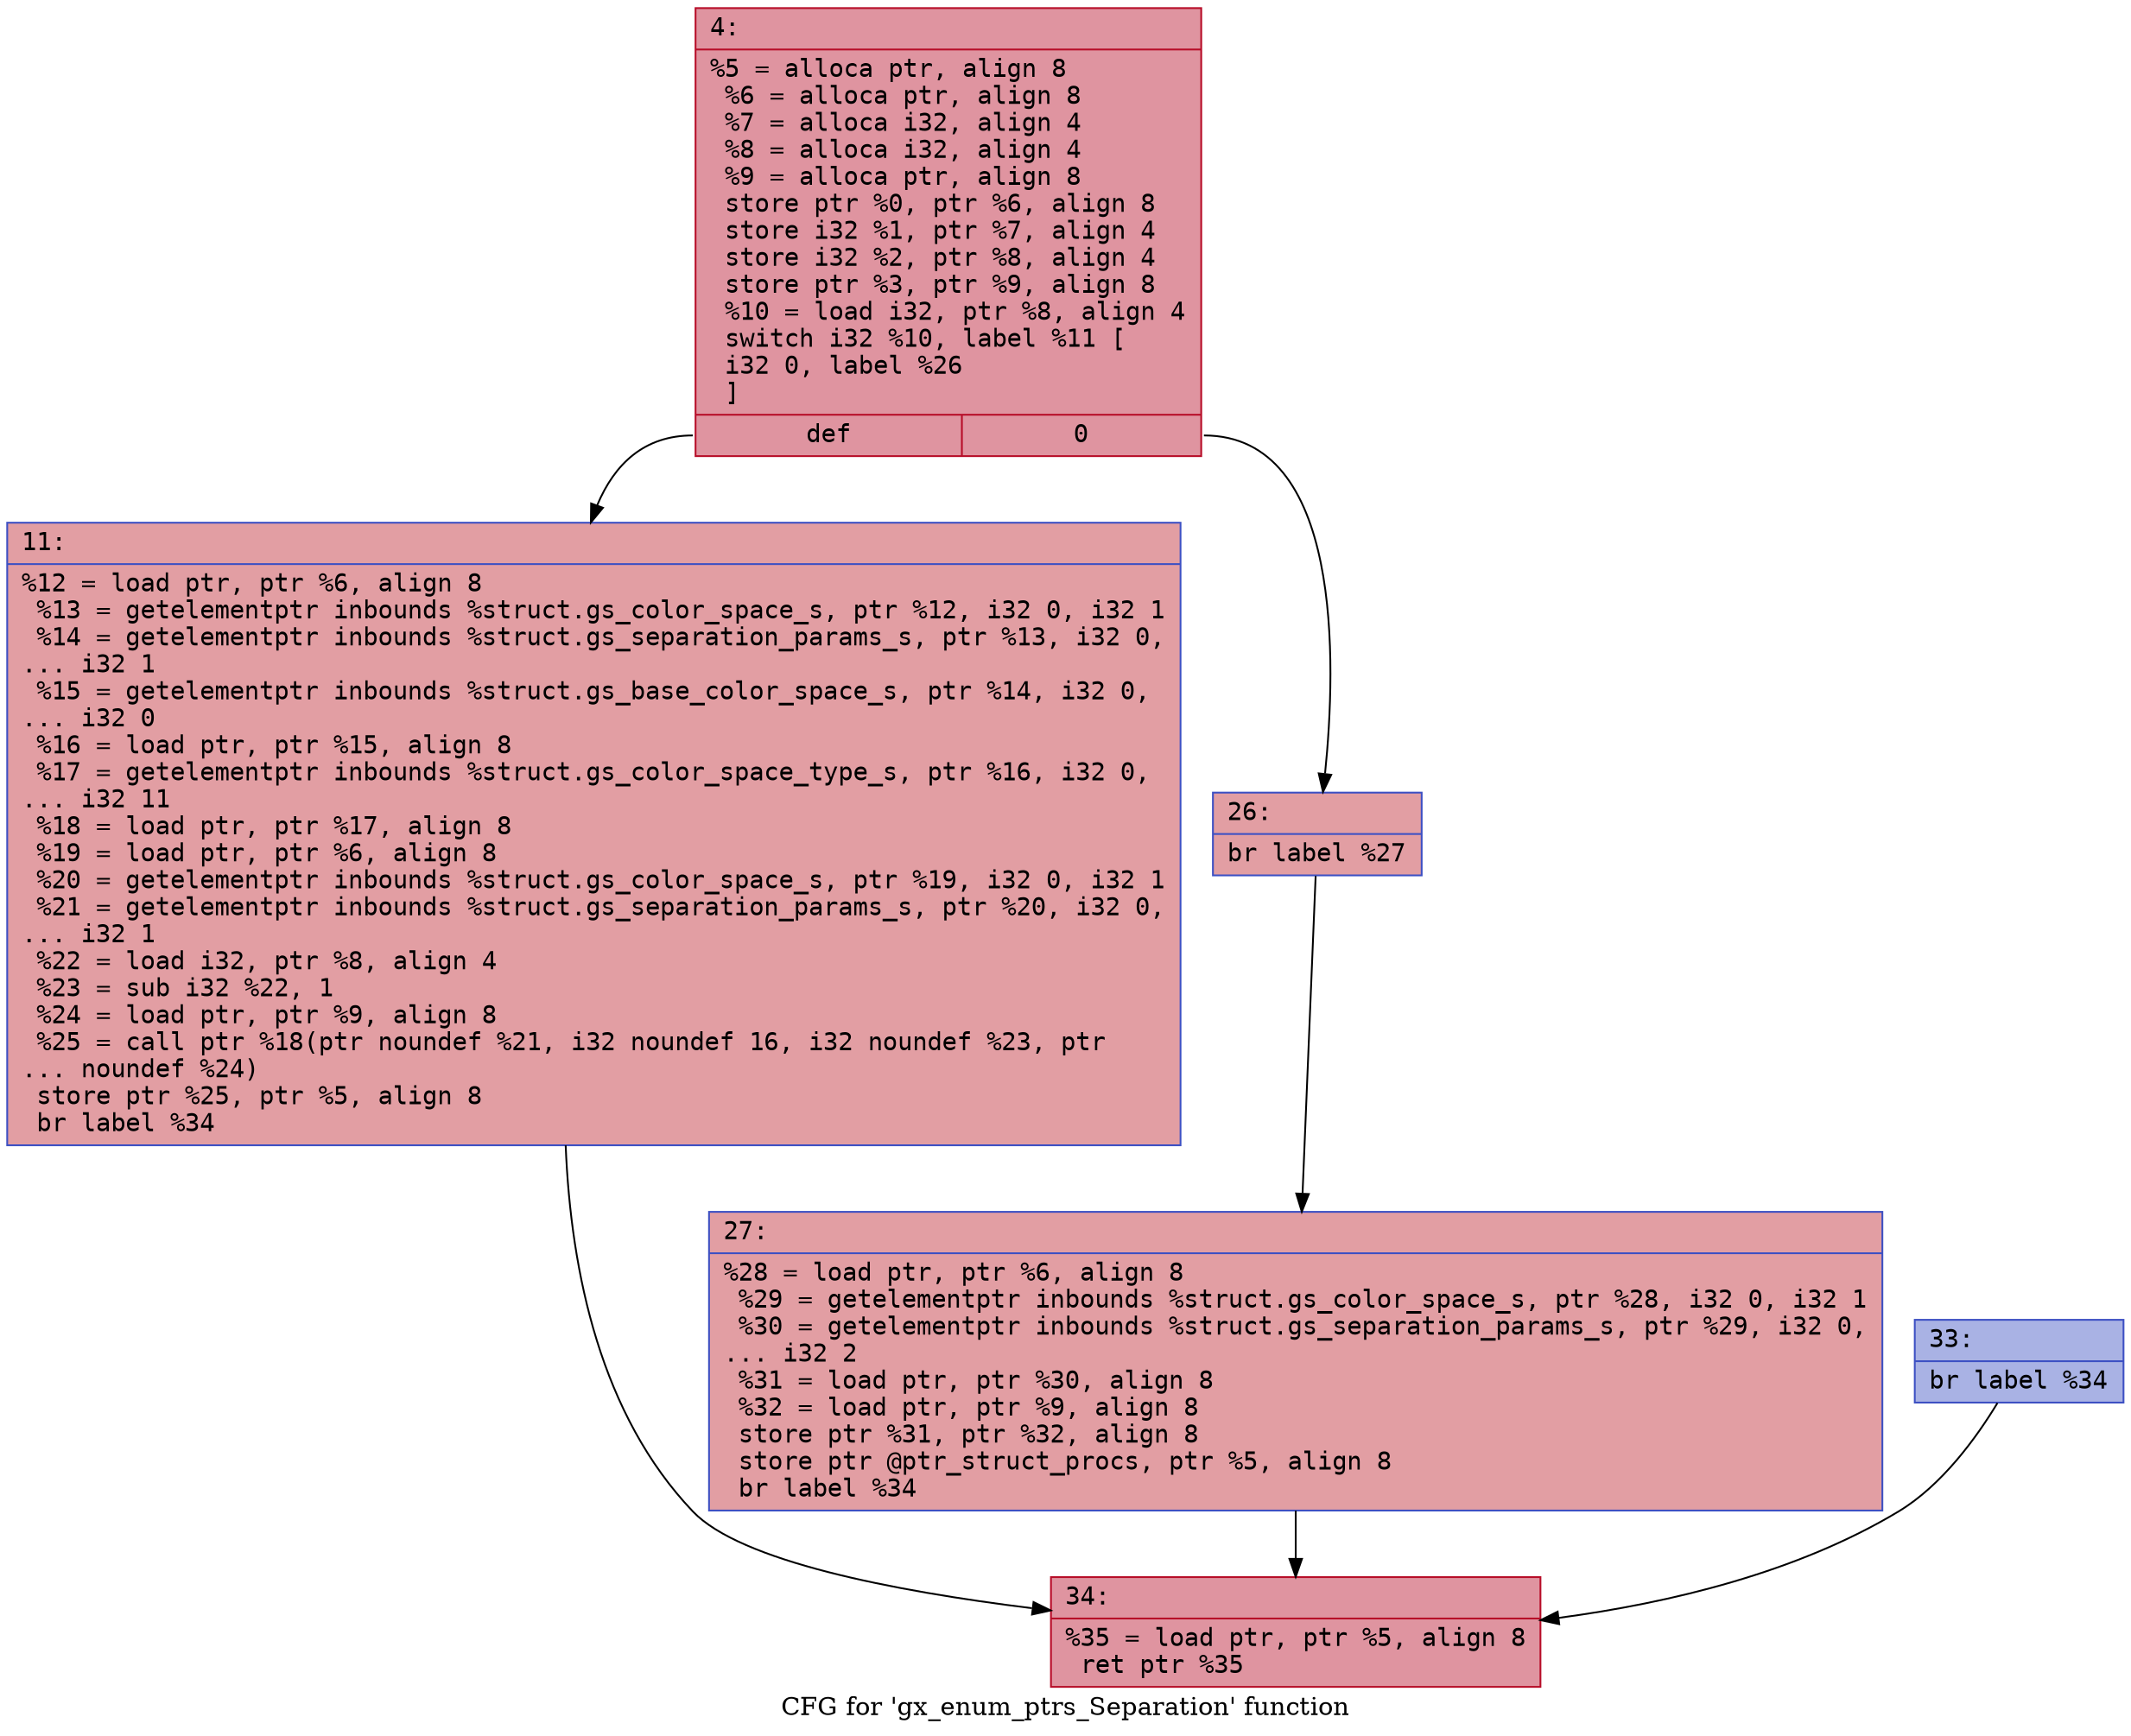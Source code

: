 digraph "CFG for 'gx_enum_ptrs_Separation' function" {
	label="CFG for 'gx_enum_ptrs_Separation' function";

	Node0x600002e0e800 [shape=record,color="#b70d28ff", style=filled, fillcolor="#b70d2870" fontname="Courier",label="{4:\l|  %5 = alloca ptr, align 8\l  %6 = alloca ptr, align 8\l  %7 = alloca i32, align 4\l  %8 = alloca i32, align 4\l  %9 = alloca ptr, align 8\l  store ptr %0, ptr %6, align 8\l  store i32 %1, ptr %7, align 4\l  store i32 %2, ptr %8, align 4\l  store ptr %3, ptr %9, align 8\l  %10 = load i32, ptr %8, align 4\l  switch i32 %10, label %11 [\l    i32 0, label %26\l  ]\l|{<s0>def|<s1>0}}"];
	Node0x600002e0e800:s0 -> Node0x600002e0e850[tooltip="4 -> 11\nProbability 50.00%" ];
	Node0x600002e0e800:s1 -> Node0x600002e0e8a0[tooltip="4 -> 26\nProbability 50.00%" ];
	Node0x600002e0e850 [shape=record,color="#3d50c3ff", style=filled, fillcolor="#be242e70" fontname="Courier",label="{11:\l|  %12 = load ptr, ptr %6, align 8\l  %13 = getelementptr inbounds %struct.gs_color_space_s, ptr %12, i32 0, i32 1\l  %14 = getelementptr inbounds %struct.gs_separation_params_s, ptr %13, i32 0,\l... i32 1\l  %15 = getelementptr inbounds %struct.gs_base_color_space_s, ptr %14, i32 0,\l... i32 0\l  %16 = load ptr, ptr %15, align 8\l  %17 = getelementptr inbounds %struct.gs_color_space_type_s, ptr %16, i32 0,\l... i32 11\l  %18 = load ptr, ptr %17, align 8\l  %19 = load ptr, ptr %6, align 8\l  %20 = getelementptr inbounds %struct.gs_color_space_s, ptr %19, i32 0, i32 1\l  %21 = getelementptr inbounds %struct.gs_separation_params_s, ptr %20, i32 0,\l... i32 1\l  %22 = load i32, ptr %8, align 4\l  %23 = sub i32 %22, 1\l  %24 = load ptr, ptr %9, align 8\l  %25 = call ptr %18(ptr noundef %21, i32 noundef 16, i32 noundef %23, ptr\l... noundef %24)\l  store ptr %25, ptr %5, align 8\l  br label %34\l}"];
	Node0x600002e0e850 -> Node0x600002e0e990[tooltip="11 -> 34\nProbability 100.00%" ];
	Node0x600002e0e8a0 [shape=record,color="#3d50c3ff", style=filled, fillcolor="#be242e70" fontname="Courier",label="{26:\l|  br label %27\l}"];
	Node0x600002e0e8a0 -> Node0x600002e0e8f0[tooltip="26 -> 27\nProbability 100.00%" ];
	Node0x600002e0e8f0 [shape=record,color="#3d50c3ff", style=filled, fillcolor="#be242e70" fontname="Courier",label="{27:\l|  %28 = load ptr, ptr %6, align 8\l  %29 = getelementptr inbounds %struct.gs_color_space_s, ptr %28, i32 0, i32 1\l  %30 = getelementptr inbounds %struct.gs_separation_params_s, ptr %29, i32 0,\l... i32 2\l  %31 = load ptr, ptr %30, align 8\l  %32 = load ptr, ptr %9, align 8\l  store ptr %31, ptr %32, align 8\l  store ptr @ptr_struct_procs, ptr %5, align 8\l  br label %34\l}"];
	Node0x600002e0e8f0 -> Node0x600002e0e990[tooltip="27 -> 34\nProbability 100.00%" ];
	Node0x600002e0e940 [shape=record,color="#3d50c3ff", style=filled, fillcolor="#3d50c370" fontname="Courier",label="{33:\l|  br label %34\l}"];
	Node0x600002e0e940 -> Node0x600002e0e990[tooltip="33 -> 34\nProbability 100.00%" ];
	Node0x600002e0e990 [shape=record,color="#b70d28ff", style=filled, fillcolor="#b70d2870" fontname="Courier",label="{34:\l|  %35 = load ptr, ptr %5, align 8\l  ret ptr %35\l}"];
}

